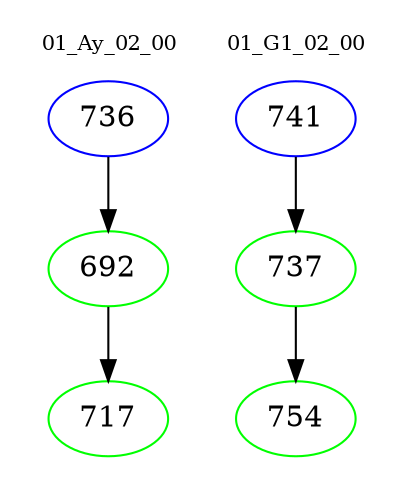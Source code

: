 digraph{
subgraph cluster_0 {
color = white
label = "01_Ay_02_00";
fontsize=10;
T0_736 [label="736", color="blue"]
T0_736 -> T0_692 [color="black"]
T0_692 [label="692", color="green"]
T0_692 -> T0_717 [color="black"]
T0_717 [label="717", color="green"]
}
subgraph cluster_1 {
color = white
label = "01_G1_02_00";
fontsize=10;
T1_741 [label="741", color="blue"]
T1_741 -> T1_737 [color="black"]
T1_737 [label="737", color="green"]
T1_737 -> T1_754 [color="black"]
T1_754 [label="754", color="green"]
}
}
